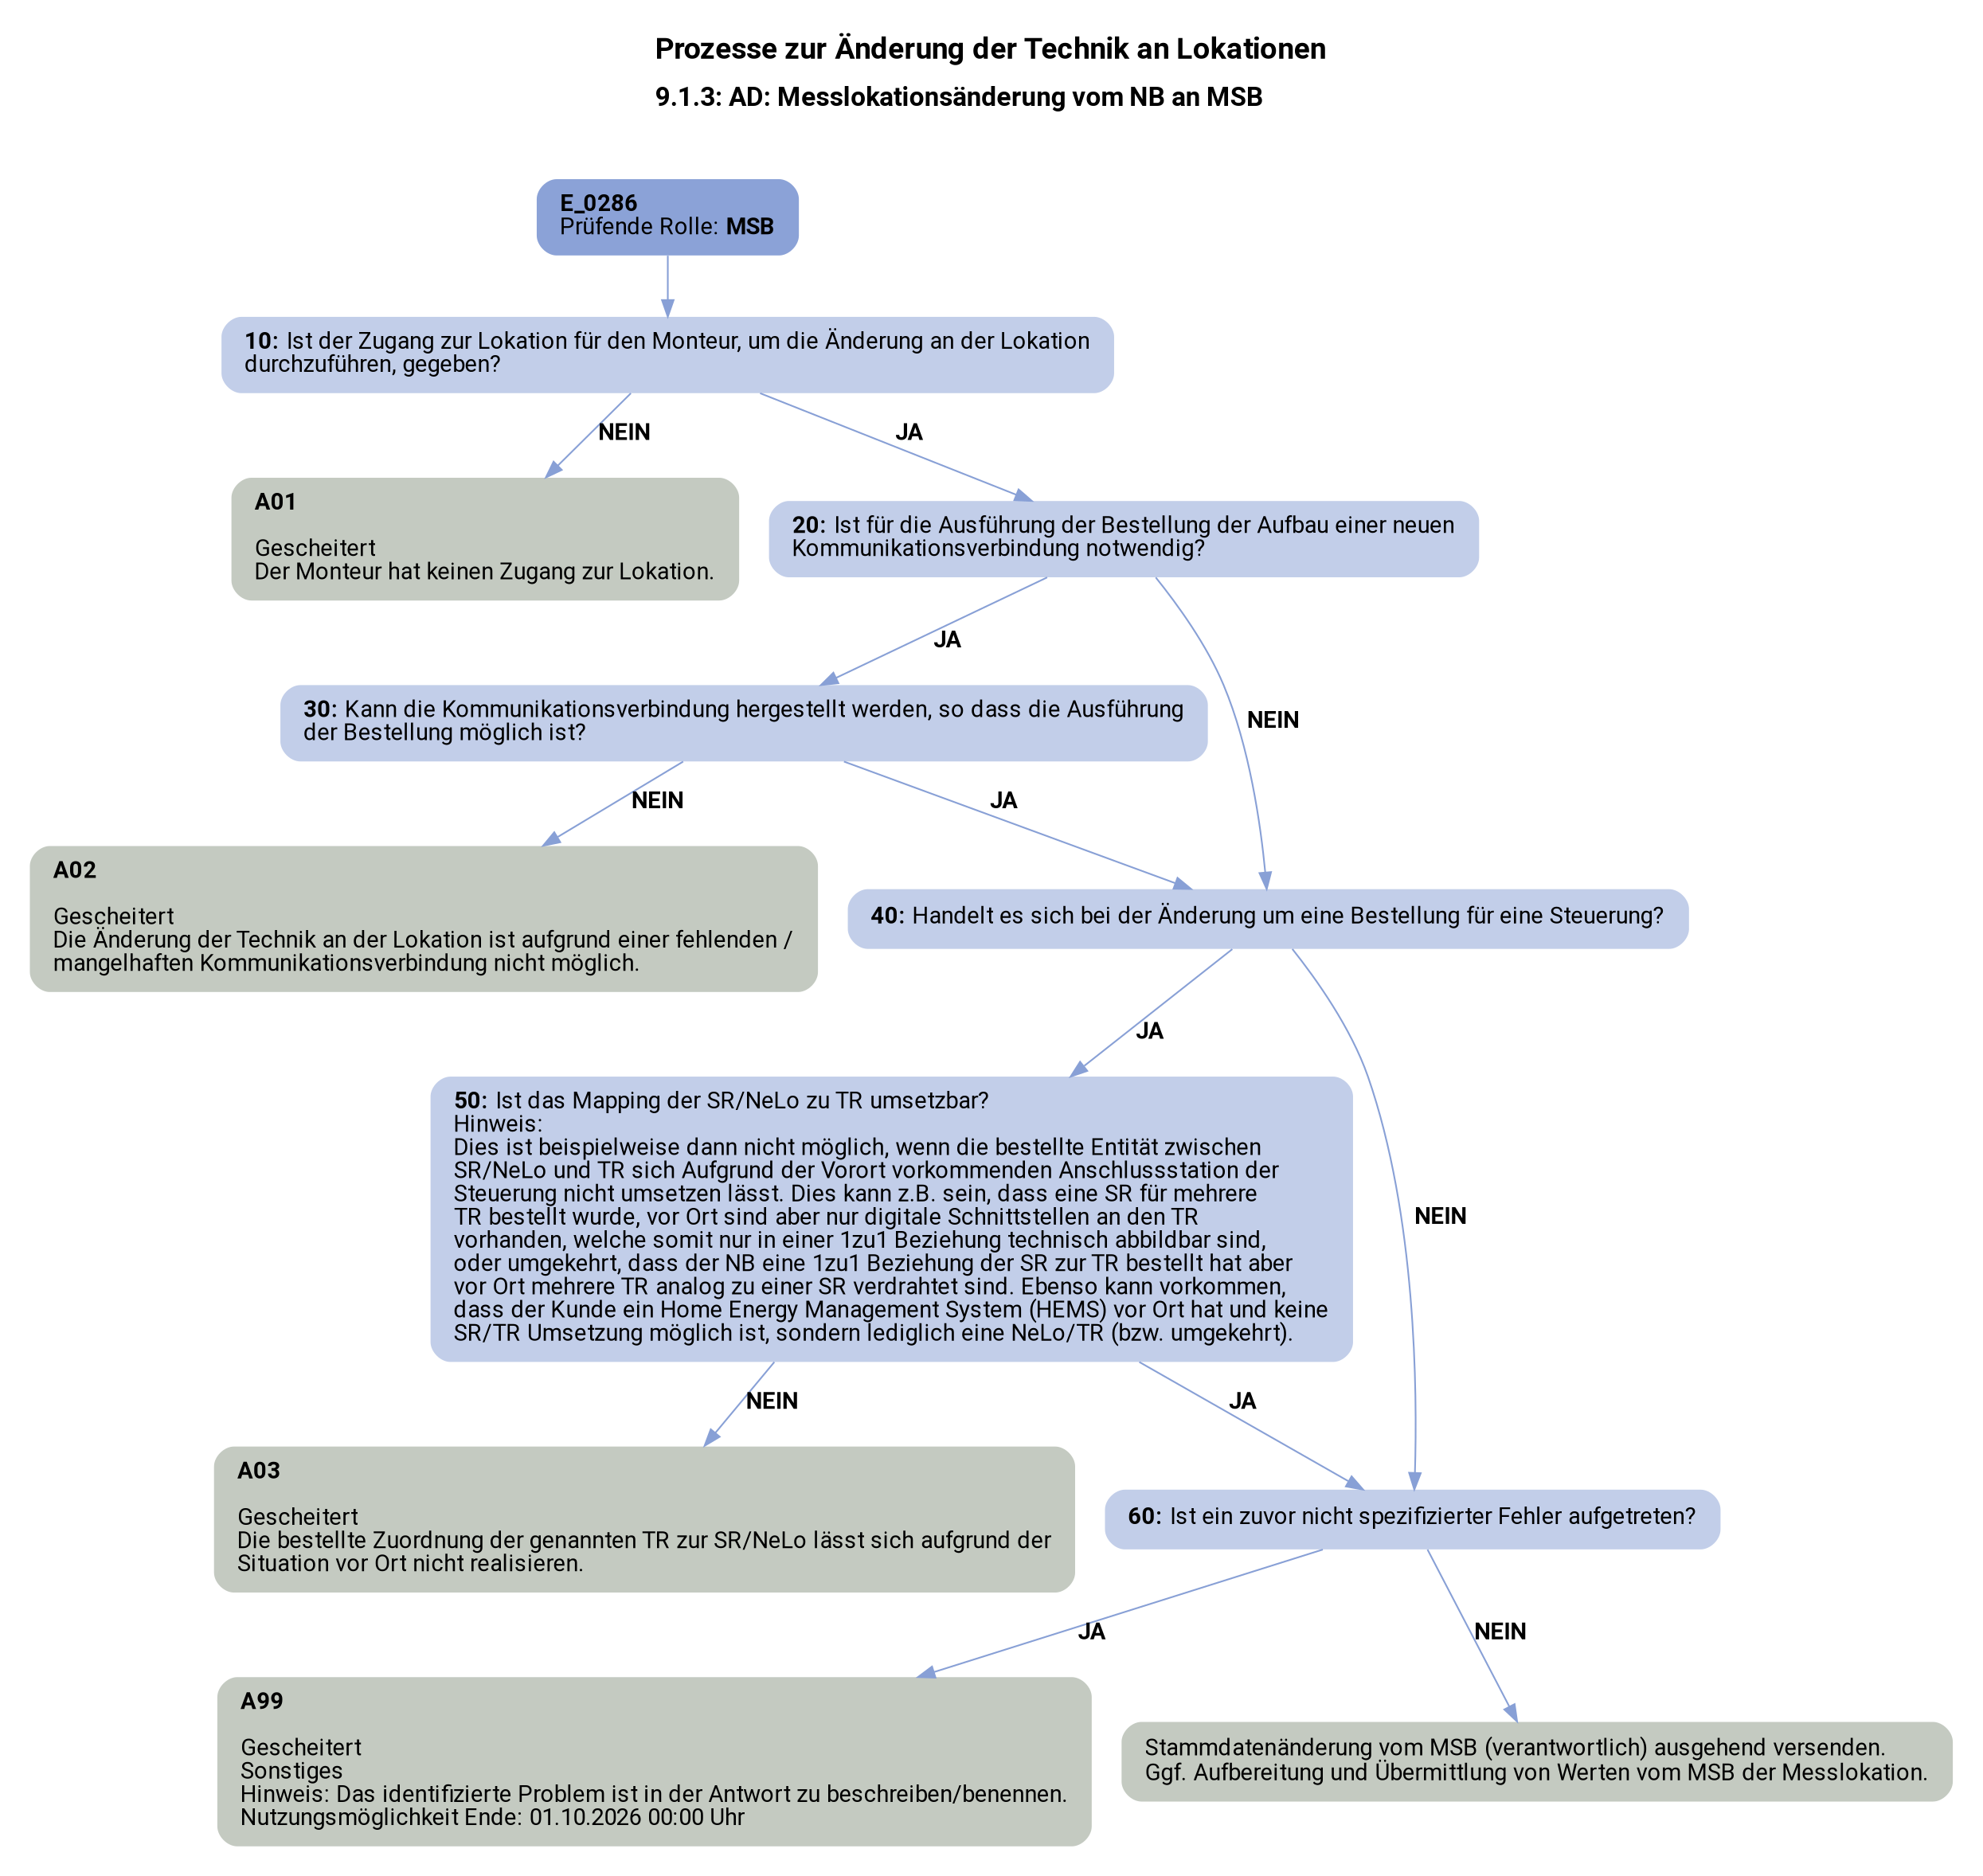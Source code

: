 digraph D {
    labelloc="t";
    label=<<B><FONT POINT-SIZE="18">Prozesse zur Änderung der Technik an Lokationen</FONT></B><BR align="left"/><BR/><B><FONT POINT-SIZE="16">9.1.3: AD: Messlokationsänderung vom NB an MSB</FONT></B><BR align="left"/><BR/><BR/><BR/>>;
    ratio="compress";
    concentrate=true;
    pack=true;
    rankdir=TB;
    packmode="array";
    size="20,20";
    fontsize=12;
    pad=0.25;
    "Start" [margin="0.2,0.12", shape=box, style="filled,rounded", penwidth=0.0, fillcolor="#8ba2d7", label=<<B>E_0286</B><BR align="left"/><FONT>Prüfende Rolle: <B>MSB</B></FONT><BR align="center"/>>, fontname="Roboto, sans-serif"];
    "10" [margin="0.2,0.12", shape=box, style="filled,rounded", penwidth=0.0, fillcolor="#c2cee9", label=<<B>10: </B>Ist der Zugang zur Lokation für den Monteur, um die Änderung an der Lokation<BR align="left"/>durchzuführen, gegeben?<BR align="left"/>>, fontname="Roboto, sans-serif"];
    "A01" [margin="0.2,0.12", shape=box, style="filled,rounded", penwidth=0.0, fillcolor="#c4cac1", label=<<B>A01</B><BR align="left"/><BR align="left"/><FONT>Gescheitert<BR align="left"/>Der Monteur hat keinen Zugang zur Lokation.<BR align="left"/></FONT>>, fontname="Roboto, sans-serif"];
    "20" [margin="0.2,0.12", shape=box, style="filled,rounded", penwidth=0.0, fillcolor="#c2cee9", label=<<B>20: </B>Ist für die Ausführung der Bestellung der Aufbau einer neuen<BR align="left"/>Kommunikationsverbindung notwendig?<BR align="left"/>>, fontname="Roboto, sans-serif"];
    "30" [margin="0.2,0.12", shape=box, style="filled,rounded", penwidth=0.0, fillcolor="#c2cee9", label=<<B>30: </B>Kann die Kommunikationsverbindung hergestellt werden, so dass die Ausführung<BR align="left"/>der Bestellung möglich ist?<BR align="left"/>>, fontname="Roboto, sans-serif"];
    "A02" [margin="0.2,0.12", shape=box, style="filled,rounded", penwidth=0.0, fillcolor="#c4cac1", label=<<B>A02</B><BR align="left"/><BR align="left"/><FONT>Gescheitert<BR align="left"/>Die Änderung der Technik an der Lokation ist aufgrund einer fehlenden /<BR align="left"/>mangelhaften Kommunikationsverbindung nicht möglich.<BR align="left"/></FONT>>, fontname="Roboto, sans-serif"];
    "40" [margin="0.2,0.12", shape=box, style="filled,rounded", penwidth=0.0, fillcolor="#c2cee9", label=<<B>40: </B>Handelt es sich bei der Änderung um eine Bestellung für eine Steuerung?<BR align="left"/>>, fontname="Roboto, sans-serif"];
    "50" [margin="0.2,0.12", shape=box, style="filled,rounded", penwidth=0.0, fillcolor="#c2cee9", label=<<B>50: </B>Ist das Mapping der SR/NeLo zu TR umsetzbar?<BR align="left"/>Hinweis:<BR align="left"/>Dies ist beispielweise dann nicht möglich, wenn die bestellte Entität zwischen<BR align="left"/>SR/NeLo und TR sich Aufgrund der Vorort vorkommenden Anschlussstation der<BR align="left"/>Steuerung nicht umsetzen lässt. Dies kann z.B. sein, dass eine SR für mehrere<BR align="left"/>TR bestellt wurde, vor Ort sind aber nur digitale Schnittstellen an den TR<BR align="left"/>vorhanden, welche somit nur in einer 1zu1 Beziehung technisch abbildbar sind,<BR align="left"/>oder umgekehrt, dass der NB eine 1zu1 Beziehung der SR zur TR bestellt hat aber<BR align="left"/>vor Ort mehrere TR analog zu einer SR verdrahtet sind. Ebenso kann vorkommen,<BR align="left"/>dass der Kunde ein Home Energy Management System (HEMS) vor Ort hat und keine<BR align="left"/>SR/TR Umsetzung möglich ist, sondern lediglich eine NeLo/TR (bzw. umgekehrt).<BR align="left"/>>, fontname="Roboto, sans-serif"];
    "A03" [margin="0.2,0.12", shape=box, style="filled,rounded", penwidth=0.0, fillcolor="#c4cac1", label=<<B>A03</B><BR align="left"/><BR align="left"/><FONT>Gescheitert<BR align="left"/>Die bestellte Zuordnung der genannten TR zur SR/NeLo lässt sich aufgrund der<BR align="left"/>Situation vor Ort nicht realisieren.<BR align="left"/></FONT>>, fontname="Roboto, sans-serif"];
    "60" [margin="0.2,0.12", shape=box, style="filled,rounded", penwidth=0.0, fillcolor="#c2cee9", label=<<B>60: </B>Ist ein zuvor nicht spezifizierter Fehler aufgetreten?<BR align="left"/>>, fontname="Roboto, sans-serif"];
    "A99" [margin="0.2,0.12", shape=box, style="filled,rounded", penwidth=0.0, fillcolor="#c4cac1", label=<<B>A99</B><BR align="left"/><BR align="left"/><FONT>Gescheitert<BR align="left"/>Sonstiges<BR align="left"/>Hinweis: Das identifizierte Problem ist in der Antwort zu beschreiben/benennen.<BR align="left"/>Nutzungsmöglichkeit Ende: 01.10.2026 00:00 Uhr<BR align="left"/></FONT>>, fontname="Roboto, sans-serif"];
    "Stammdatenänderung vom MSB (verantwortlich) ausgehend versenden.
Ggf. Aufbereitung und Übermittlung von Werten vom MSB der Messlokation." [margin="0.2,0.12", shape=box, style="filled,rounded", penwidth=0.0, fillcolor="#c4cac1", label=<<FONT>Stammdatenänderung vom MSB (verantwortlich) ausgehend versenden.<BR align="left"/>Ggf. Aufbereitung und Übermittlung von Werten vom MSB der Messlokation.<BR align="left"/></FONT>>, fontname="Roboto, sans-serif"];

    "Start" -> "10" [color="#88a0d6"];
    "10" -> "A01" [label=<<B>NEIN</B>>, color="#88a0d6", fontname="Roboto, sans-serif"];
    "10" -> "20" [label=<<B>JA</B>>, color="#88a0d6", fontname="Roboto, sans-serif"];
    "20" -> "40" [label=<<B>NEIN</B>>, color="#88a0d6", fontname="Roboto, sans-serif"];
    "20" -> "30" [label=<<B>JA</B>>, color="#88a0d6", fontname="Roboto, sans-serif"];
    "30" -> "A02" [label=<<B>NEIN</B>>, color="#88a0d6", fontname="Roboto, sans-serif"];
    "30" -> "40" [label=<<B>JA</B>>, color="#88a0d6", fontname="Roboto, sans-serif"];
    "40" -> "60" [label=<<B>NEIN</B>>, color="#88a0d6", fontname="Roboto, sans-serif"];
    "40" -> "50" [label=<<B>JA</B>>, color="#88a0d6", fontname="Roboto, sans-serif"];
    "50" -> "A03" [label=<<B>NEIN</B>>, color="#88a0d6", fontname="Roboto, sans-serif"];
    "50" -> "60" [label=<<B>JA</B>>, color="#88a0d6", fontname="Roboto, sans-serif"];
    "60" -> "A99" [label=<<B>JA</B>>, color="#88a0d6", fontname="Roboto, sans-serif"];
    "60" -> "Stammdatenänderung vom MSB (verantwortlich) ausgehend versenden.
Ggf. Aufbereitung und Übermittlung von Werten vom MSB der Messlokation." [label=<<B>NEIN</B>>, color="#88a0d6", fontname="Roboto, sans-serif"];

    bgcolor="transparent";
fontname="Roboto, sans-serif";
}